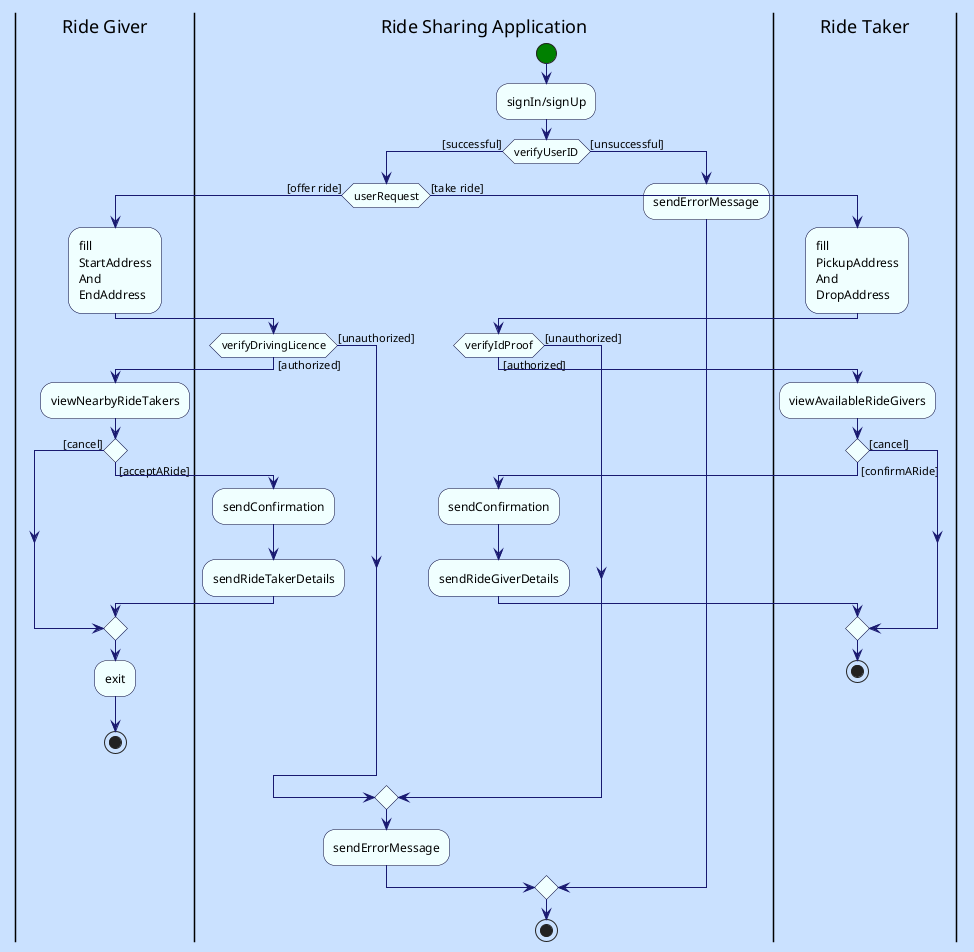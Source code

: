 @startuml activityDiagram

skinparam backgroundColor #CAE1FF
skinparam activity {
  StartColor green
  EndColor red
  BackgroundColor #f0ffff
  BorderColor #000033
  ArrowColor #191970 
}
skinparam ActivityDiamondBackgroundColor #f0ffff
skinparam ActivityDiamondBorderColor #000033

|Ride Giver|

|Ride Sharing Application|
start 
:signIn/signUp;
if (verifyUserID) then ([successful])
    if (userRequest) then ([offer ride])
        |Ride Giver|
        :fill\nStartAddress\nAnd\nEndAddress;
        |Ride Sharing Application|
        if (verifyDrivingLicence) then ([authorized])
            |Ride Giver|
            :viewNearbyRideTakers;
            if () then ([acceptARide])
                |Ride Sharing Application|
                :sendConfirmation;
                :sendRideTakerDetails;
            else ([cancel])
            endif
            |Ride Giver|
            :exit;
            stop
        else ([unauthorized])
        endif
    else ([take ride])
        |Ride Taker|
        :fill\nPickupAddress\nAnd\nDropAddress;
        |Ride Sharing Application|
        if (verifyIdProof) then ([authorized])
            |Ride Taker|
            :viewAvailableRideGivers;
            if () then ([confirmARide])
                |Ride Sharing Application|
                :sendConfirmation;
                :sendRideGiverDetails;
            else ([cancel])
            endif
            |Ride Taker|
            stop
        else ([unauthorized])
    endif
endif

|Ride Sharing Application|
:sendErrorMessage;

else ([unsuccessful])  
    |Ride Sharing Application|
    :sendErrorMessage;
endif


stop

@enduml